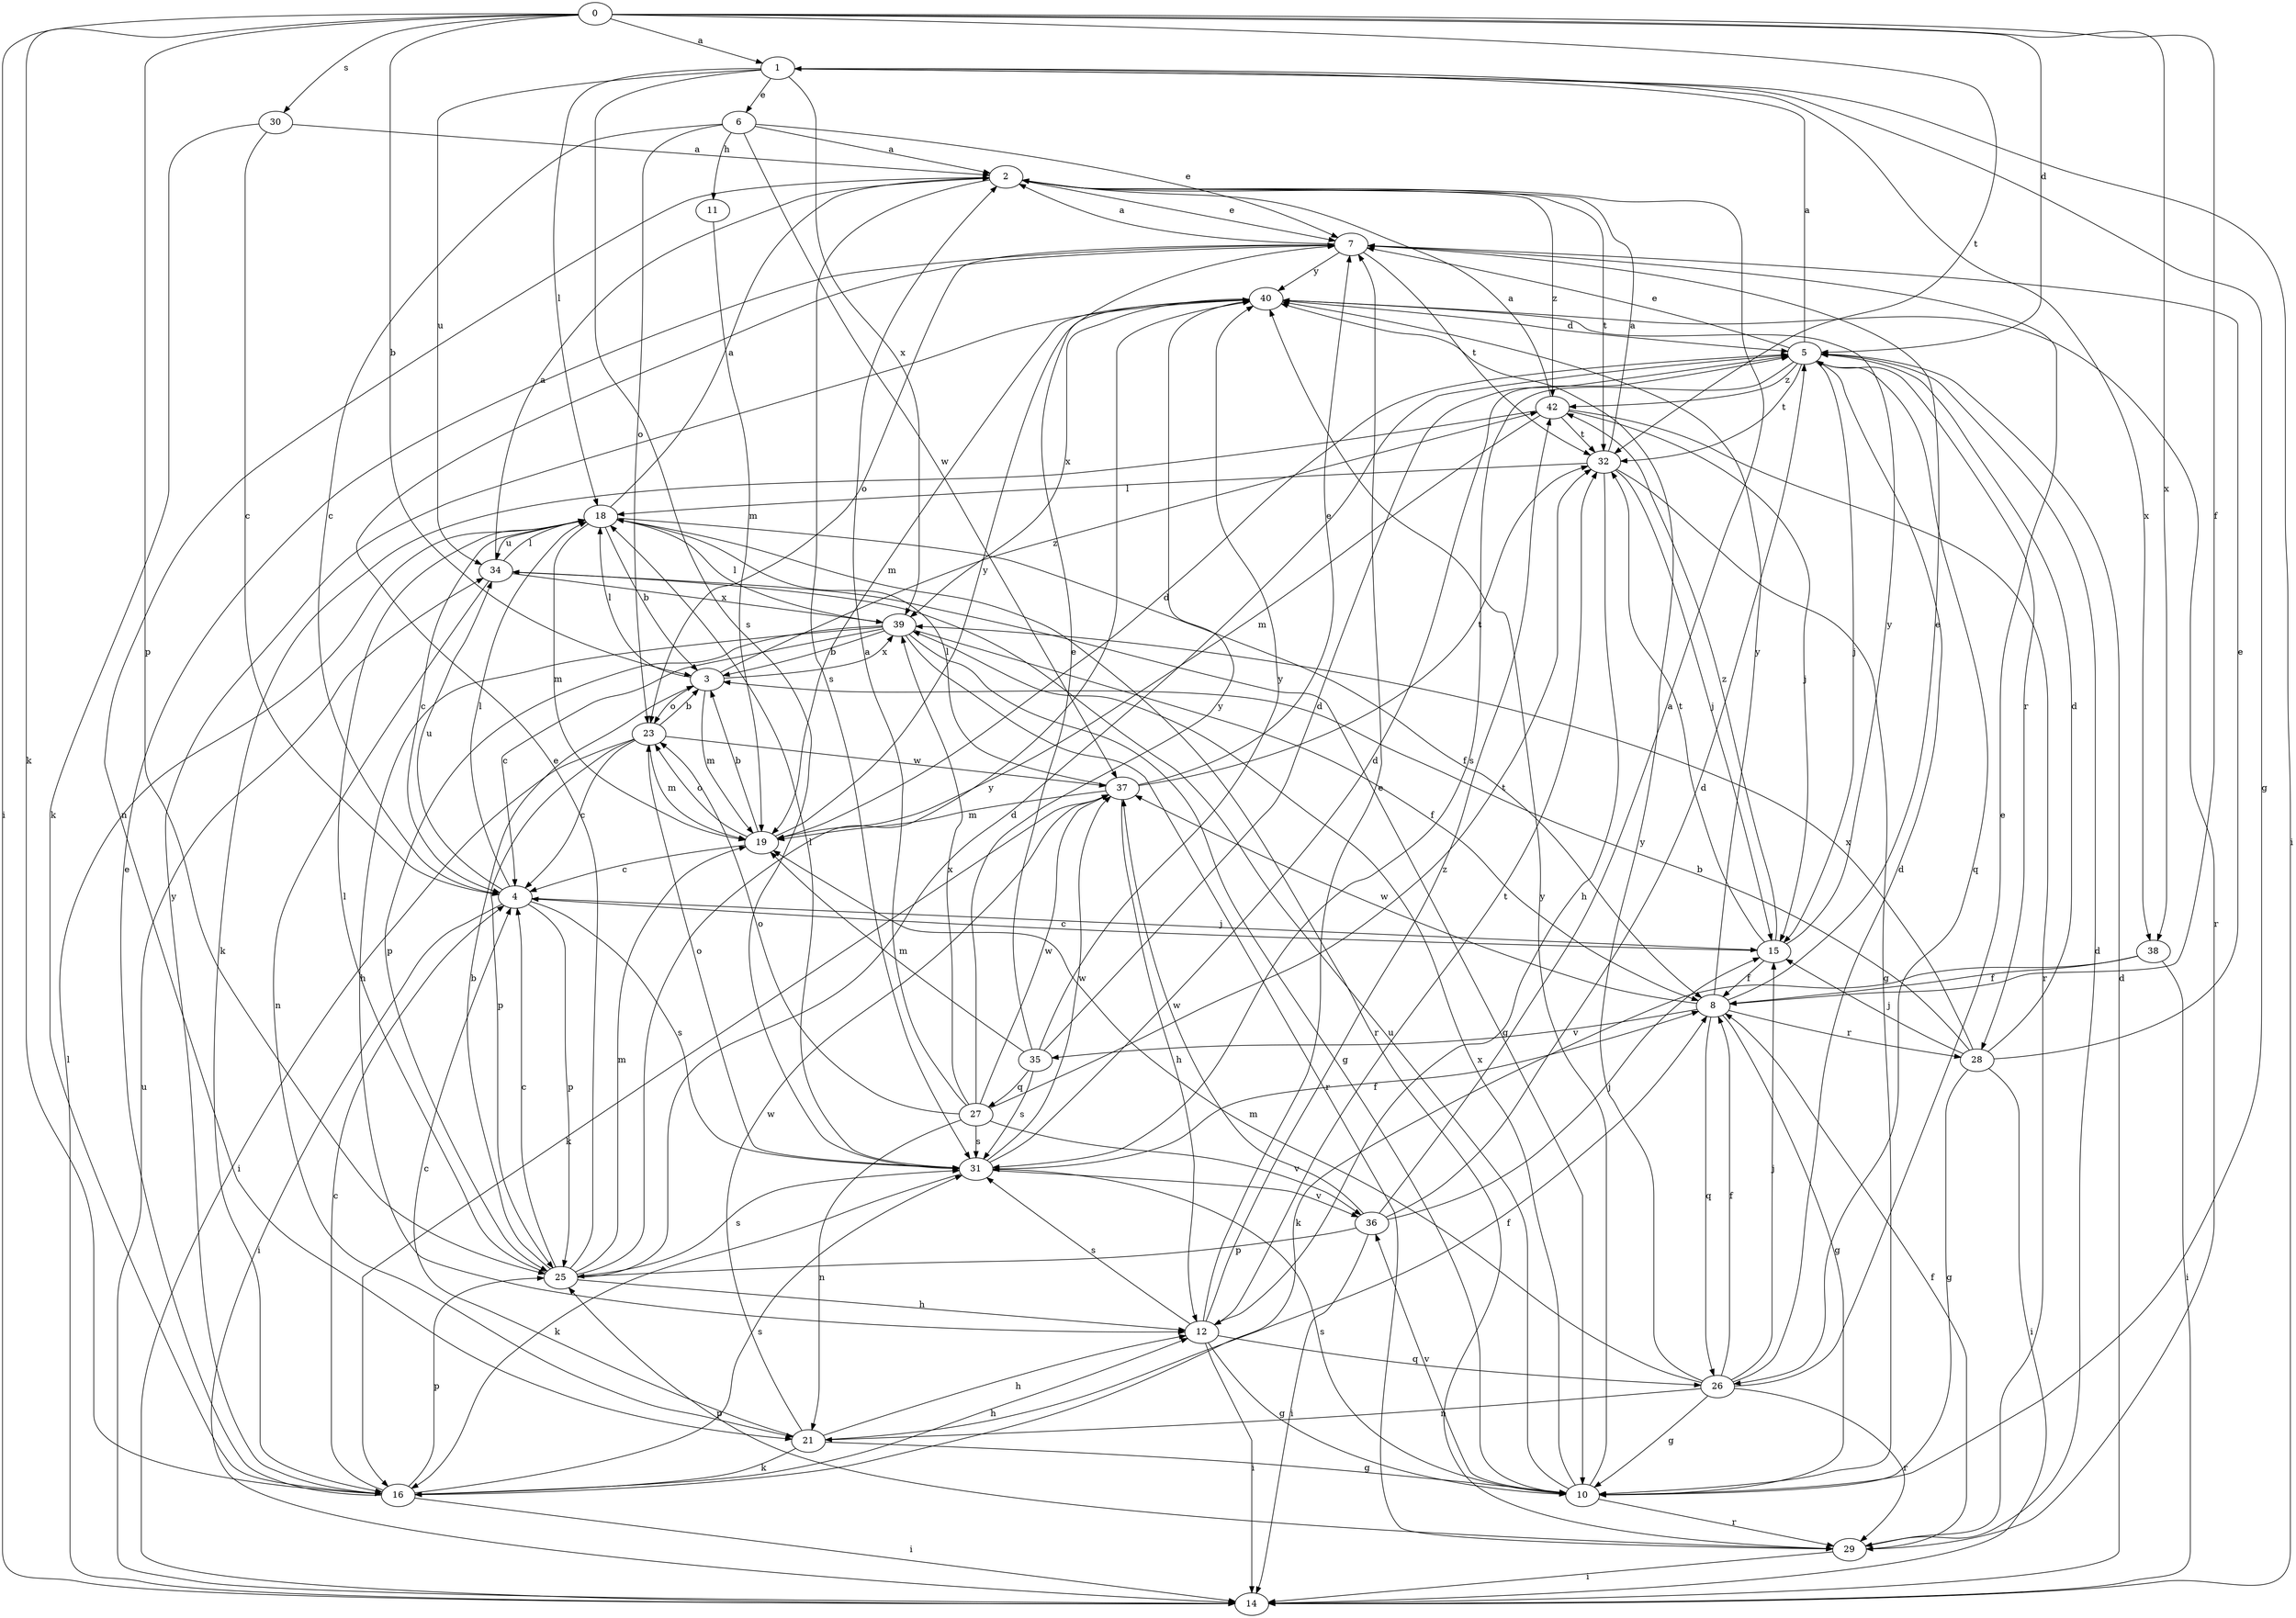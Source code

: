 strict digraph  {
0;
1;
2;
3;
4;
5;
6;
7;
8;
10;
11;
12;
14;
15;
16;
18;
19;
21;
23;
25;
26;
27;
28;
29;
30;
31;
32;
34;
35;
36;
37;
38;
39;
40;
42;
0 -> 1  [label=a];
0 -> 3  [label=b];
0 -> 5  [label=d];
0 -> 8  [label=f];
0 -> 14  [label=i];
0 -> 16  [label=k];
0 -> 25  [label=p];
0 -> 30  [label=s];
0 -> 32  [label=t];
0 -> 38  [label=x];
1 -> 6  [label=e];
1 -> 10  [label=g];
1 -> 14  [label=i];
1 -> 18  [label=l];
1 -> 31  [label=s];
1 -> 34  [label=u];
1 -> 38  [label=x];
1 -> 39  [label=x];
2 -> 7  [label=e];
2 -> 21  [label=n];
2 -> 31  [label=s];
2 -> 32  [label=t];
2 -> 42  [label=z];
3 -> 18  [label=l];
3 -> 19  [label=m];
3 -> 23  [label=o];
3 -> 39  [label=x];
3 -> 42  [label=z];
4 -> 14  [label=i];
4 -> 15  [label=j];
4 -> 18  [label=l];
4 -> 25  [label=p];
4 -> 31  [label=s];
4 -> 34  [label=u];
5 -> 1  [label=a];
5 -> 7  [label=e];
5 -> 15  [label=j];
5 -> 26  [label=q];
5 -> 28  [label=r];
5 -> 31  [label=s];
5 -> 32  [label=t];
5 -> 42  [label=z];
6 -> 2  [label=a];
6 -> 4  [label=c];
6 -> 7  [label=e];
6 -> 11  [label=h];
6 -> 23  [label=o];
6 -> 37  [label=w];
7 -> 2  [label=a];
7 -> 23  [label=o];
7 -> 32  [label=t];
7 -> 40  [label=y];
8 -> 7  [label=e];
8 -> 10  [label=g];
8 -> 26  [label=q];
8 -> 28  [label=r];
8 -> 35  [label=v];
8 -> 37  [label=w];
8 -> 40  [label=y];
10 -> 29  [label=r];
10 -> 31  [label=s];
10 -> 34  [label=u];
10 -> 36  [label=v];
10 -> 39  [label=x];
10 -> 40  [label=y];
11 -> 19  [label=m];
12 -> 7  [label=e];
12 -> 10  [label=g];
12 -> 14  [label=i];
12 -> 26  [label=q];
12 -> 31  [label=s];
12 -> 32  [label=t];
12 -> 42  [label=z];
14 -> 5  [label=d];
14 -> 18  [label=l];
14 -> 34  [label=u];
15 -> 4  [label=c];
15 -> 8  [label=f];
15 -> 32  [label=t];
15 -> 40  [label=y];
15 -> 42  [label=z];
16 -> 4  [label=c];
16 -> 7  [label=e];
16 -> 12  [label=h];
16 -> 14  [label=i];
16 -> 25  [label=p];
16 -> 31  [label=s];
16 -> 40  [label=y];
18 -> 2  [label=a];
18 -> 3  [label=b];
18 -> 4  [label=c];
18 -> 8  [label=f];
18 -> 19  [label=m];
18 -> 29  [label=r];
18 -> 34  [label=u];
19 -> 3  [label=b];
19 -> 4  [label=c];
19 -> 5  [label=d];
19 -> 23  [label=o];
19 -> 40  [label=y];
21 -> 4  [label=c];
21 -> 8  [label=f];
21 -> 10  [label=g];
21 -> 12  [label=h];
21 -> 16  [label=k];
21 -> 37  [label=w];
23 -> 3  [label=b];
23 -> 4  [label=c];
23 -> 14  [label=i];
23 -> 19  [label=m];
23 -> 25  [label=p];
23 -> 37  [label=w];
25 -> 3  [label=b];
25 -> 4  [label=c];
25 -> 5  [label=d];
25 -> 7  [label=e];
25 -> 12  [label=h];
25 -> 18  [label=l];
25 -> 19  [label=m];
25 -> 31  [label=s];
25 -> 40  [label=y];
26 -> 5  [label=d];
26 -> 7  [label=e];
26 -> 8  [label=f];
26 -> 10  [label=g];
26 -> 15  [label=j];
26 -> 19  [label=m];
26 -> 21  [label=n];
26 -> 29  [label=r];
26 -> 40  [label=y];
27 -> 2  [label=a];
27 -> 21  [label=n];
27 -> 23  [label=o];
27 -> 31  [label=s];
27 -> 32  [label=t];
27 -> 36  [label=v];
27 -> 37  [label=w];
27 -> 39  [label=x];
27 -> 40  [label=y];
28 -> 3  [label=b];
28 -> 5  [label=d];
28 -> 7  [label=e];
28 -> 10  [label=g];
28 -> 14  [label=i];
28 -> 15  [label=j];
28 -> 39  [label=x];
29 -> 5  [label=d];
29 -> 8  [label=f];
29 -> 14  [label=i];
29 -> 25  [label=p];
30 -> 2  [label=a];
30 -> 4  [label=c];
30 -> 16  [label=k];
31 -> 5  [label=d];
31 -> 8  [label=f];
31 -> 16  [label=k];
31 -> 18  [label=l];
31 -> 23  [label=o];
31 -> 36  [label=v];
31 -> 37  [label=w];
32 -> 2  [label=a];
32 -> 10  [label=g];
32 -> 12  [label=h];
32 -> 15  [label=j];
32 -> 18  [label=l];
34 -> 2  [label=a];
34 -> 10  [label=g];
34 -> 18  [label=l];
34 -> 21  [label=n];
34 -> 39  [label=x];
35 -> 5  [label=d];
35 -> 7  [label=e];
35 -> 19  [label=m];
35 -> 27  [label=q];
35 -> 31  [label=s];
35 -> 40  [label=y];
36 -> 2  [label=a];
36 -> 5  [label=d];
36 -> 14  [label=i];
36 -> 15  [label=j];
36 -> 25  [label=p];
36 -> 37  [label=w];
37 -> 7  [label=e];
37 -> 12  [label=h];
37 -> 16  [label=k];
37 -> 18  [label=l];
37 -> 19  [label=m];
37 -> 32  [label=t];
38 -> 8  [label=f];
38 -> 14  [label=i];
38 -> 16  [label=k];
39 -> 3  [label=b];
39 -> 4  [label=c];
39 -> 8  [label=f];
39 -> 10  [label=g];
39 -> 12  [label=h];
39 -> 18  [label=l];
39 -> 25  [label=p];
39 -> 29  [label=r];
40 -> 5  [label=d];
40 -> 19  [label=m];
40 -> 29  [label=r];
40 -> 39  [label=x];
42 -> 2  [label=a];
42 -> 15  [label=j];
42 -> 16  [label=k];
42 -> 19  [label=m];
42 -> 29  [label=r];
42 -> 32  [label=t];
}
